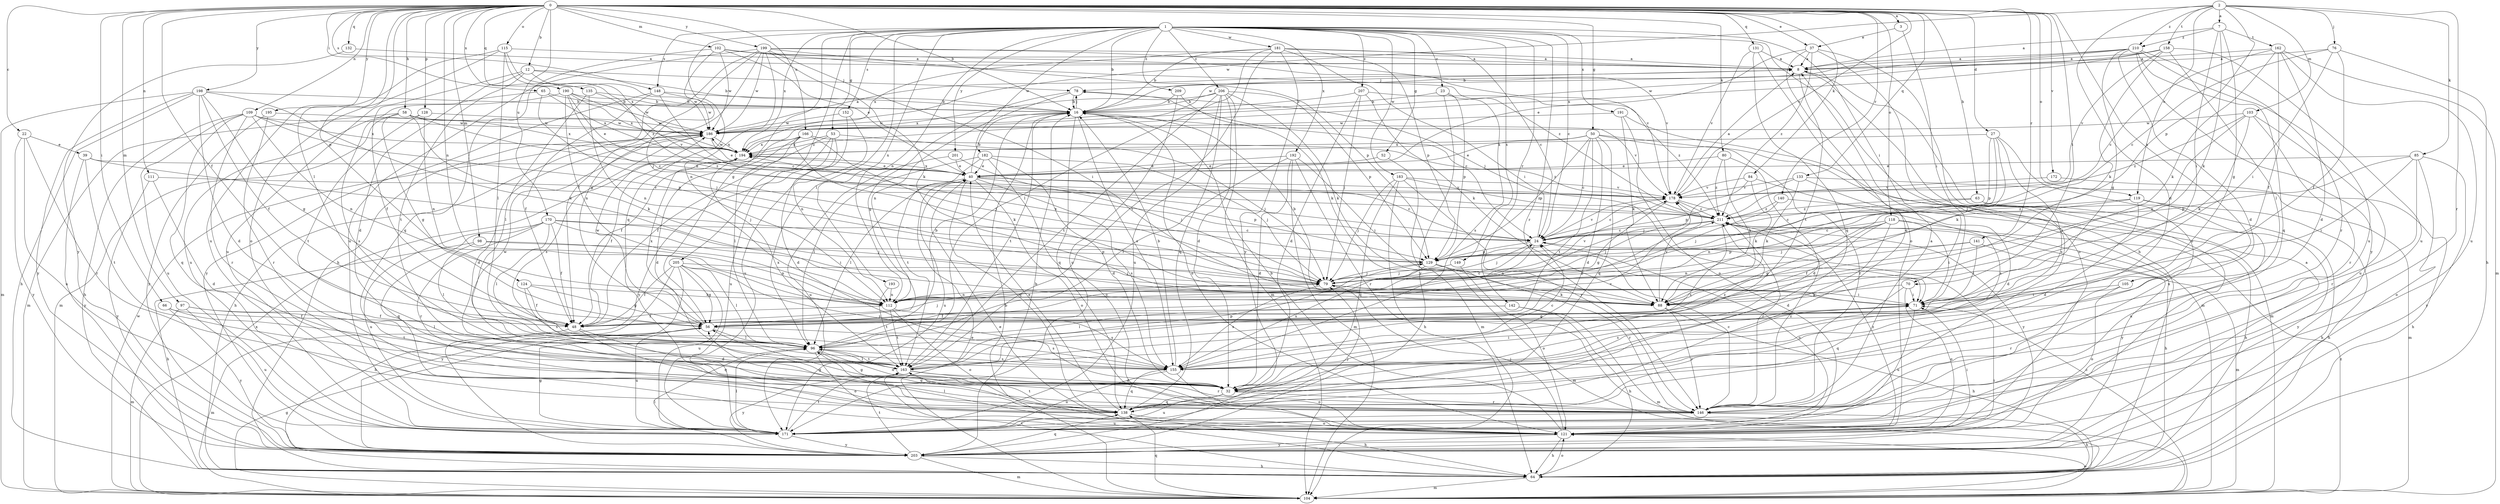 strict digraph  {
0;
1;
2;
3;
7;
8;
12;
16;
22;
23;
24;
27;
32;
37;
39;
40;
48;
50;
52;
53;
56;
58;
63;
64;
65;
66;
70;
71;
76;
78;
79;
80;
84;
85;
88;
96;
97;
98;
102;
103;
104;
105;
109;
111;
112;
115;
118;
119;
121;
124;
128;
129;
131;
132;
133;
135;
138;
140;
141;
142;
146;
148;
149;
152;
155;
158;
162;
163;
166;
170;
171;
172;
178;
181;
182;
183;
186;
190;
191;
192;
193;
194;
195;
198;
199;
201;
203;
205;
206;
207;
209;
210;
211;
0 -> 3  [label=a];
0 -> 12  [label=b];
0 -> 16  [label=b];
0 -> 22  [label=c];
0 -> 27  [label=d];
0 -> 37  [label=e];
0 -> 48  [label=f];
0 -> 50  [label=g];
0 -> 58  [label=h];
0 -> 63  [label=h];
0 -> 65  [label=i];
0 -> 66  [label=i];
0 -> 70  [label=i];
0 -> 80  [label=k];
0 -> 84  [label=k];
0 -> 96  [label=l];
0 -> 97  [label=m];
0 -> 98  [label=m];
0 -> 102  [label=m];
0 -> 105  [label=n];
0 -> 109  [label=n];
0 -> 111  [label=n];
0 -> 112  [label=n];
0 -> 115  [label=o];
0 -> 118  [label=o];
0 -> 119  [label=o];
0 -> 124  [label=p];
0 -> 128  [label=p];
0 -> 131  [label=q];
0 -> 132  [label=q];
0 -> 133  [label=q];
0 -> 135  [label=q];
0 -> 140  [label=r];
0 -> 141  [label=r];
0 -> 148  [label=s];
0 -> 166  [label=u];
0 -> 170  [label=u];
0 -> 172  [label=v];
0 -> 178  [label=v];
0 -> 190  [label=x];
0 -> 195  [label=y];
0 -> 198  [label=y];
0 -> 199  [label=y];
1 -> 16  [label=b];
1 -> 23  [label=c];
1 -> 24  [label=c];
1 -> 52  [label=g];
1 -> 53  [label=g];
1 -> 56  [label=g];
1 -> 64  [label=h];
1 -> 70  [label=i];
1 -> 96  [label=l];
1 -> 112  [label=n];
1 -> 138  [label=q];
1 -> 142  [label=r];
1 -> 146  [label=r];
1 -> 148  [label=s];
1 -> 149  [label=s];
1 -> 152  [label=s];
1 -> 181  [label=w];
1 -> 182  [label=w];
1 -> 183  [label=w];
1 -> 191  [label=x];
1 -> 192  [label=x];
1 -> 193  [label=x];
1 -> 194  [label=x];
1 -> 201  [label=y];
1 -> 205  [label=z];
1 -> 206  [label=z];
1 -> 207  [label=z];
1 -> 209  [label=z];
2 -> 7  [label=a];
2 -> 32  [label=d];
2 -> 76  [label=j];
2 -> 85  [label=k];
2 -> 103  [label=m];
2 -> 119  [label=o];
2 -> 129  [label=p];
2 -> 146  [label=r];
2 -> 158  [label=t];
2 -> 186  [label=w];
2 -> 210  [label=z];
3 -> 37  [label=e];
3 -> 71  [label=i];
7 -> 8  [label=a];
7 -> 56  [label=g];
7 -> 71  [label=i];
7 -> 88  [label=k];
7 -> 162  [label=t];
7 -> 210  [label=z];
8 -> 78  [label=j];
8 -> 121  [label=o];
8 -> 163  [label=t];
12 -> 16  [label=b];
12 -> 32  [label=d];
12 -> 78  [label=j];
12 -> 163  [label=t];
12 -> 171  [label=u];
12 -> 186  [label=w];
16 -> 78  [label=j];
16 -> 121  [label=o];
16 -> 138  [label=q];
16 -> 155  [label=s];
16 -> 163  [label=t];
16 -> 178  [label=v];
16 -> 186  [label=w];
22 -> 39  [label=e];
22 -> 146  [label=r];
22 -> 171  [label=u];
22 -> 203  [label=y];
23 -> 16  [label=b];
23 -> 129  [label=p];
23 -> 155  [label=s];
23 -> 203  [label=y];
24 -> 78  [label=j];
24 -> 79  [label=j];
24 -> 112  [label=n];
24 -> 121  [label=o];
24 -> 129  [label=p];
24 -> 178  [label=v];
27 -> 79  [label=j];
27 -> 88  [label=k];
27 -> 129  [label=p];
27 -> 155  [label=s];
27 -> 171  [label=u];
27 -> 194  [label=x];
32 -> 138  [label=q];
32 -> 146  [label=r];
32 -> 171  [label=u];
37 -> 8  [label=a];
37 -> 40  [label=e];
37 -> 121  [label=o];
37 -> 138  [label=q];
37 -> 146  [label=r];
37 -> 211  [label=z];
39 -> 40  [label=e];
39 -> 79  [label=j];
39 -> 163  [label=t];
39 -> 203  [label=y];
40 -> 16  [label=b];
40 -> 24  [label=c];
40 -> 96  [label=l];
40 -> 121  [label=o];
40 -> 129  [label=p];
40 -> 138  [label=q];
40 -> 155  [label=s];
40 -> 171  [label=u];
40 -> 178  [label=v];
40 -> 194  [label=x];
48 -> 32  [label=d];
48 -> 79  [label=j];
48 -> 104  [label=m];
48 -> 138  [label=q];
48 -> 211  [label=z];
50 -> 24  [label=c];
50 -> 32  [label=d];
50 -> 40  [label=e];
50 -> 104  [label=m];
50 -> 129  [label=p];
50 -> 138  [label=q];
50 -> 146  [label=r];
50 -> 163  [label=t];
50 -> 194  [label=x];
52 -> 40  [label=e];
52 -> 104  [label=m];
53 -> 32  [label=d];
53 -> 48  [label=f];
53 -> 79  [label=j];
53 -> 171  [label=u];
53 -> 194  [label=x];
53 -> 203  [label=y];
56 -> 96  [label=l];
56 -> 155  [label=s];
56 -> 171  [label=u];
56 -> 186  [label=w];
56 -> 194  [label=x];
58 -> 56  [label=g];
58 -> 88  [label=k];
58 -> 104  [label=m];
58 -> 155  [label=s];
58 -> 186  [label=w];
58 -> 194  [label=x];
58 -> 211  [label=z];
63 -> 24  [label=c];
63 -> 64  [label=h];
63 -> 203  [label=y];
63 -> 211  [label=z];
64 -> 40  [label=e];
64 -> 104  [label=m];
64 -> 121  [label=o];
64 -> 163  [label=t];
65 -> 16  [label=b];
65 -> 48  [label=f];
65 -> 79  [label=j];
65 -> 194  [label=x];
66 -> 48  [label=f];
66 -> 163  [label=t];
66 -> 203  [label=y];
70 -> 71  [label=i];
70 -> 88  [label=k];
70 -> 121  [label=o];
70 -> 138  [label=q];
71 -> 56  [label=g];
71 -> 155  [label=s];
71 -> 171  [label=u];
76 -> 8  [label=a];
76 -> 24  [label=c];
76 -> 48  [label=f];
76 -> 64  [label=h];
76 -> 71  [label=i];
78 -> 16  [label=b];
78 -> 24  [label=c];
78 -> 56  [label=g];
78 -> 112  [label=n];
79 -> 71  [label=i];
79 -> 88  [label=k];
79 -> 112  [label=n];
79 -> 155  [label=s];
79 -> 178  [label=v];
80 -> 32  [label=d];
80 -> 40  [label=e];
80 -> 88  [label=k];
80 -> 211  [label=z];
84 -> 79  [label=j];
84 -> 88  [label=k];
84 -> 155  [label=s];
84 -> 178  [label=v];
85 -> 40  [label=e];
85 -> 71  [label=i];
85 -> 121  [label=o];
85 -> 129  [label=p];
85 -> 146  [label=r];
85 -> 203  [label=y];
88 -> 16  [label=b];
88 -> 64  [label=h];
88 -> 146  [label=r];
88 -> 178  [label=v];
96 -> 16  [label=b];
96 -> 32  [label=d];
96 -> 121  [label=o];
96 -> 138  [label=q];
96 -> 155  [label=s];
96 -> 163  [label=t];
97 -> 48  [label=f];
97 -> 96  [label=l];
97 -> 104  [label=m];
97 -> 171  [label=u];
98 -> 64  [label=h];
98 -> 96  [label=l];
98 -> 112  [label=n];
98 -> 129  [label=p];
102 -> 8  [label=a];
102 -> 40  [label=e];
102 -> 79  [label=j];
102 -> 138  [label=q];
102 -> 178  [label=v];
102 -> 186  [label=w];
102 -> 211  [label=z];
103 -> 88  [label=k];
103 -> 112  [label=n];
103 -> 146  [label=r];
103 -> 171  [label=u];
103 -> 186  [label=w];
103 -> 211  [label=z];
104 -> 16  [label=b];
104 -> 24  [label=c];
104 -> 40  [label=e];
104 -> 56  [label=g];
104 -> 121  [label=o];
104 -> 138  [label=q];
104 -> 186  [label=w];
104 -> 194  [label=x];
104 -> 211  [label=z];
105 -> 71  [label=i];
105 -> 121  [label=o];
105 -> 146  [label=r];
109 -> 64  [label=h];
109 -> 112  [label=n];
109 -> 129  [label=p];
109 -> 138  [label=q];
109 -> 146  [label=r];
109 -> 171  [label=u];
109 -> 186  [label=w];
109 -> 194  [label=x];
111 -> 32  [label=d];
111 -> 178  [label=v];
111 -> 203  [label=y];
112 -> 24  [label=c];
112 -> 48  [label=f];
112 -> 121  [label=o];
112 -> 155  [label=s];
112 -> 163  [label=t];
115 -> 8  [label=a];
115 -> 96  [label=l];
115 -> 121  [label=o];
115 -> 171  [label=u];
115 -> 194  [label=x];
115 -> 211  [label=z];
118 -> 24  [label=c];
118 -> 32  [label=d];
118 -> 48  [label=f];
118 -> 56  [label=g];
118 -> 64  [label=h];
118 -> 71  [label=i];
118 -> 79  [label=j];
119 -> 32  [label=d];
119 -> 64  [label=h];
119 -> 112  [label=n];
119 -> 171  [label=u];
119 -> 211  [label=z];
121 -> 16  [label=b];
121 -> 64  [label=h];
121 -> 71  [label=i];
121 -> 79  [label=j];
121 -> 96  [label=l];
121 -> 203  [label=y];
121 -> 211  [label=z];
124 -> 48  [label=f];
124 -> 56  [label=g];
124 -> 88  [label=k];
124 -> 155  [label=s];
128 -> 104  [label=m];
128 -> 112  [label=n];
128 -> 163  [label=t];
128 -> 186  [label=w];
129 -> 79  [label=j];
129 -> 104  [label=m];
129 -> 146  [label=r];
129 -> 155  [label=s];
129 -> 194  [label=x];
131 -> 8  [label=a];
131 -> 121  [label=o];
131 -> 138  [label=q];
131 -> 178  [label=v];
132 -> 8  [label=a];
132 -> 203  [label=y];
133 -> 32  [label=d];
133 -> 88  [label=k];
133 -> 104  [label=m];
133 -> 129  [label=p];
133 -> 178  [label=v];
135 -> 16  [label=b];
135 -> 96  [label=l];
135 -> 112  [label=n];
135 -> 178  [label=v];
138 -> 40  [label=e];
138 -> 56  [label=g];
138 -> 64  [label=h];
138 -> 121  [label=o];
138 -> 163  [label=t];
140 -> 64  [label=h];
140 -> 79  [label=j];
140 -> 211  [label=z];
141 -> 71  [label=i];
141 -> 104  [label=m];
141 -> 112  [label=n];
141 -> 129  [label=p];
142 -> 48  [label=f];
142 -> 64  [label=h];
142 -> 96  [label=l];
142 -> 104  [label=m];
146 -> 8  [label=a];
146 -> 24  [label=c];
146 -> 56  [label=g];
146 -> 64  [label=h];
146 -> 171  [label=u];
146 -> 211  [label=z];
148 -> 16  [label=b];
148 -> 24  [label=c];
148 -> 48  [label=f];
148 -> 186  [label=w];
148 -> 203  [label=y];
149 -> 79  [label=j];
149 -> 121  [label=o];
152 -> 112  [label=n];
152 -> 171  [label=u];
152 -> 186  [label=w];
155 -> 16  [label=b];
155 -> 24  [label=c];
155 -> 121  [label=o];
155 -> 138  [label=q];
155 -> 171  [label=u];
155 -> 211  [label=z];
158 -> 8  [label=a];
158 -> 88  [label=k];
158 -> 96  [label=l];
158 -> 171  [label=u];
158 -> 178  [label=v];
158 -> 186  [label=w];
158 -> 194  [label=x];
162 -> 8  [label=a];
162 -> 24  [label=c];
162 -> 32  [label=d];
162 -> 48  [label=f];
162 -> 88  [label=k];
162 -> 104  [label=m];
162 -> 171  [label=u];
163 -> 32  [label=d];
163 -> 71  [label=i];
163 -> 96  [label=l];
163 -> 129  [label=p];
163 -> 146  [label=r];
163 -> 178  [label=v];
163 -> 186  [label=w];
163 -> 194  [label=x];
163 -> 203  [label=y];
166 -> 32  [label=d];
166 -> 48  [label=f];
166 -> 79  [label=j];
166 -> 88  [label=k];
166 -> 96  [label=l];
166 -> 194  [label=x];
166 -> 211  [label=z];
170 -> 24  [label=c];
170 -> 48  [label=f];
170 -> 71  [label=i];
170 -> 79  [label=j];
170 -> 96  [label=l];
170 -> 138  [label=q];
170 -> 146  [label=r];
170 -> 171  [label=u];
171 -> 56  [label=g];
171 -> 79  [label=j];
171 -> 96  [label=l];
171 -> 163  [label=t];
171 -> 203  [label=y];
172 -> 64  [label=h];
172 -> 178  [label=v];
178 -> 8  [label=a];
178 -> 24  [label=c];
178 -> 56  [label=g];
178 -> 203  [label=y];
178 -> 211  [label=z];
181 -> 8  [label=a];
181 -> 16  [label=b];
181 -> 24  [label=c];
181 -> 71  [label=i];
181 -> 96  [label=l];
181 -> 129  [label=p];
181 -> 163  [label=t];
181 -> 194  [label=x];
181 -> 203  [label=y];
182 -> 32  [label=d];
182 -> 40  [label=e];
182 -> 79  [label=j];
182 -> 96  [label=l];
182 -> 121  [label=o];
182 -> 163  [label=t];
183 -> 64  [label=h];
183 -> 79  [label=j];
183 -> 138  [label=q];
183 -> 146  [label=r];
183 -> 178  [label=v];
183 -> 211  [label=z];
186 -> 8  [label=a];
186 -> 32  [label=d];
186 -> 40  [label=e];
186 -> 64  [label=h];
186 -> 155  [label=s];
186 -> 194  [label=x];
190 -> 16  [label=b];
190 -> 24  [label=c];
190 -> 40  [label=e];
190 -> 112  [label=n];
190 -> 171  [label=u];
190 -> 186  [label=w];
190 -> 194  [label=x];
191 -> 88  [label=k];
191 -> 104  [label=m];
191 -> 121  [label=o];
191 -> 186  [label=w];
192 -> 32  [label=d];
192 -> 40  [label=e];
192 -> 71  [label=i];
192 -> 96  [label=l];
192 -> 104  [label=m];
192 -> 146  [label=r];
193 -> 112  [label=n];
193 -> 163  [label=t];
194 -> 40  [label=e];
194 -> 48  [label=f];
194 -> 186  [label=w];
195 -> 146  [label=r];
195 -> 186  [label=w];
195 -> 203  [label=y];
198 -> 16  [label=b];
198 -> 32  [label=d];
198 -> 48  [label=f];
198 -> 56  [label=g];
198 -> 64  [label=h];
198 -> 88  [label=k];
198 -> 104  [label=m];
198 -> 203  [label=y];
199 -> 8  [label=a];
199 -> 48  [label=f];
199 -> 56  [label=g];
199 -> 64  [label=h];
199 -> 71  [label=i];
199 -> 88  [label=k];
199 -> 112  [label=n];
199 -> 129  [label=p];
199 -> 171  [label=u];
199 -> 178  [label=v];
199 -> 186  [label=w];
201 -> 40  [label=e];
201 -> 79  [label=j];
201 -> 171  [label=u];
203 -> 8  [label=a];
203 -> 16  [label=b];
203 -> 64  [label=h];
203 -> 71  [label=i];
203 -> 96  [label=l];
203 -> 104  [label=m];
203 -> 138  [label=q];
203 -> 163  [label=t];
205 -> 48  [label=f];
205 -> 56  [label=g];
205 -> 64  [label=h];
205 -> 79  [label=j];
205 -> 96  [label=l];
205 -> 155  [label=s];
205 -> 171  [label=u];
205 -> 203  [label=y];
206 -> 16  [label=b];
206 -> 32  [label=d];
206 -> 88  [label=k];
206 -> 104  [label=m];
206 -> 129  [label=p];
206 -> 138  [label=q];
206 -> 163  [label=t];
206 -> 171  [label=u];
206 -> 194  [label=x];
207 -> 16  [label=b];
207 -> 32  [label=d];
207 -> 79  [label=j];
207 -> 88  [label=k];
207 -> 211  [label=z];
209 -> 16  [label=b];
209 -> 88  [label=k];
209 -> 171  [label=u];
210 -> 8  [label=a];
210 -> 16  [label=b];
210 -> 32  [label=d];
210 -> 56  [label=g];
210 -> 138  [label=q];
210 -> 146  [label=r];
210 -> 171  [label=u];
210 -> 186  [label=w];
210 -> 203  [label=y];
211 -> 24  [label=c];
211 -> 79  [label=j];
211 -> 146  [label=r];
211 -> 155  [label=s];
211 -> 203  [label=y];
}
